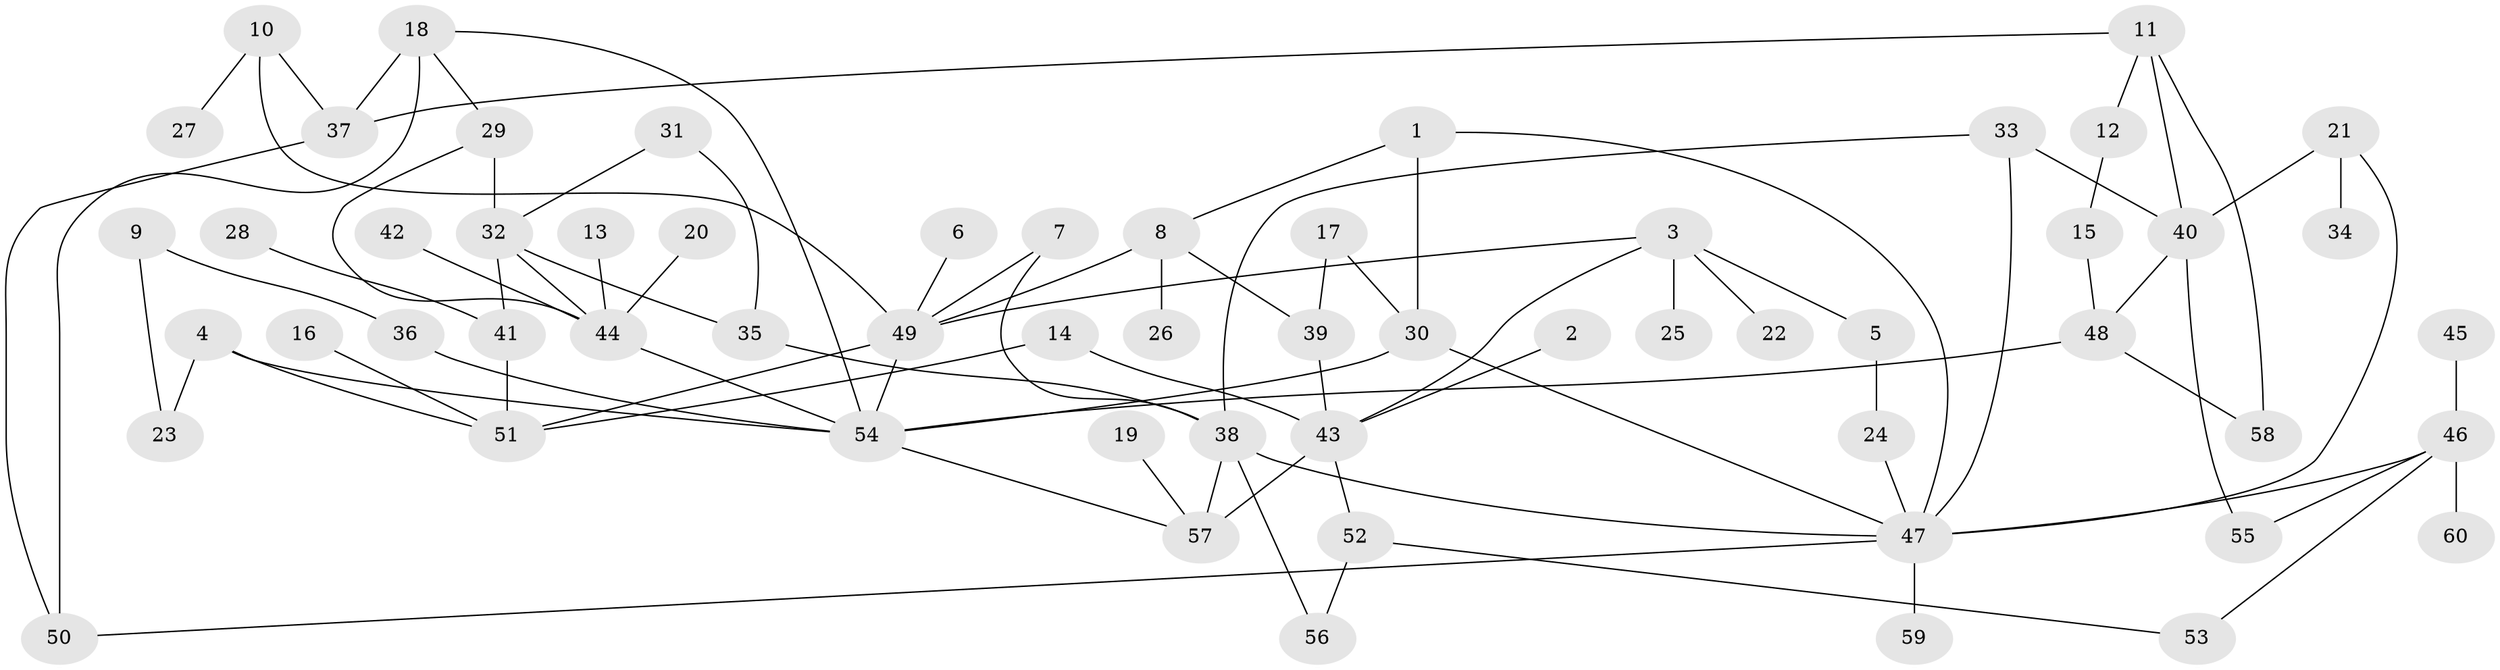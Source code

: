 // original degree distribution, {3: 0.25, 7: 0.025, 5: 0.058333333333333334, 6: 0.016666666666666666, 9: 0.008333333333333333, 1: 0.30833333333333335, 4: 0.058333333333333334, 2: 0.26666666666666666, 8: 0.008333333333333333}
// Generated by graph-tools (version 1.1) at 2025/49/03/09/25 03:49:19]
// undirected, 60 vertices, 87 edges
graph export_dot {
graph [start="1"]
  node [color=gray90,style=filled];
  1;
  2;
  3;
  4;
  5;
  6;
  7;
  8;
  9;
  10;
  11;
  12;
  13;
  14;
  15;
  16;
  17;
  18;
  19;
  20;
  21;
  22;
  23;
  24;
  25;
  26;
  27;
  28;
  29;
  30;
  31;
  32;
  33;
  34;
  35;
  36;
  37;
  38;
  39;
  40;
  41;
  42;
  43;
  44;
  45;
  46;
  47;
  48;
  49;
  50;
  51;
  52;
  53;
  54;
  55;
  56;
  57;
  58;
  59;
  60;
  1 -- 8 [weight=1.0];
  1 -- 30 [weight=1.0];
  1 -- 47 [weight=1.0];
  2 -- 43 [weight=1.0];
  3 -- 5 [weight=1.0];
  3 -- 22 [weight=1.0];
  3 -- 25 [weight=1.0];
  3 -- 43 [weight=1.0];
  3 -- 49 [weight=1.0];
  4 -- 23 [weight=1.0];
  4 -- 51 [weight=1.0];
  4 -- 54 [weight=1.0];
  5 -- 24 [weight=1.0];
  6 -- 49 [weight=1.0];
  7 -- 38 [weight=1.0];
  7 -- 49 [weight=1.0];
  8 -- 26 [weight=1.0];
  8 -- 39 [weight=1.0];
  8 -- 49 [weight=1.0];
  9 -- 23 [weight=1.0];
  9 -- 36 [weight=1.0];
  10 -- 27 [weight=1.0];
  10 -- 37 [weight=1.0];
  10 -- 49 [weight=1.0];
  11 -- 12 [weight=1.0];
  11 -- 37 [weight=1.0];
  11 -- 40 [weight=1.0];
  11 -- 58 [weight=1.0];
  12 -- 15 [weight=1.0];
  13 -- 44 [weight=1.0];
  14 -- 43 [weight=1.0];
  14 -- 51 [weight=1.0];
  15 -- 48 [weight=1.0];
  16 -- 51 [weight=1.0];
  17 -- 30 [weight=1.0];
  17 -- 39 [weight=1.0];
  18 -- 29 [weight=1.0];
  18 -- 37 [weight=2.0];
  18 -- 50 [weight=1.0];
  18 -- 54 [weight=1.0];
  19 -- 57 [weight=1.0];
  20 -- 44 [weight=1.0];
  21 -- 34 [weight=1.0];
  21 -- 40 [weight=1.0];
  21 -- 47 [weight=1.0];
  24 -- 47 [weight=1.0];
  28 -- 41 [weight=1.0];
  29 -- 32 [weight=1.0];
  29 -- 44 [weight=1.0];
  30 -- 47 [weight=1.0];
  30 -- 54 [weight=1.0];
  31 -- 32 [weight=1.0];
  31 -- 35 [weight=1.0];
  32 -- 35 [weight=1.0];
  32 -- 41 [weight=1.0];
  32 -- 44 [weight=1.0];
  33 -- 38 [weight=1.0];
  33 -- 40 [weight=1.0];
  33 -- 47 [weight=1.0];
  35 -- 38 [weight=1.0];
  36 -- 54 [weight=1.0];
  37 -- 50 [weight=1.0];
  38 -- 47 [weight=1.0];
  38 -- 56 [weight=1.0];
  38 -- 57 [weight=1.0];
  39 -- 43 [weight=1.0];
  40 -- 48 [weight=1.0];
  40 -- 55 [weight=1.0];
  41 -- 51 [weight=1.0];
  42 -- 44 [weight=1.0];
  43 -- 52 [weight=1.0];
  43 -- 57 [weight=2.0];
  44 -- 54 [weight=1.0];
  45 -- 46 [weight=1.0];
  46 -- 47 [weight=1.0];
  46 -- 53 [weight=1.0];
  46 -- 55 [weight=1.0];
  46 -- 60 [weight=1.0];
  47 -- 50 [weight=1.0];
  47 -- 59 [weight=1.0];
  48 -- 54 [weight=1.0];
  48 -- 58 [weight=1.0];
  49 -- 51 [weight=1.0];
  49 -- 54 [weight=1.0];
  52 -- 53 [weight=1.0];
  52 -- 56 [weight=1.0];
  54 -- 57 [weight=1.0];
}
